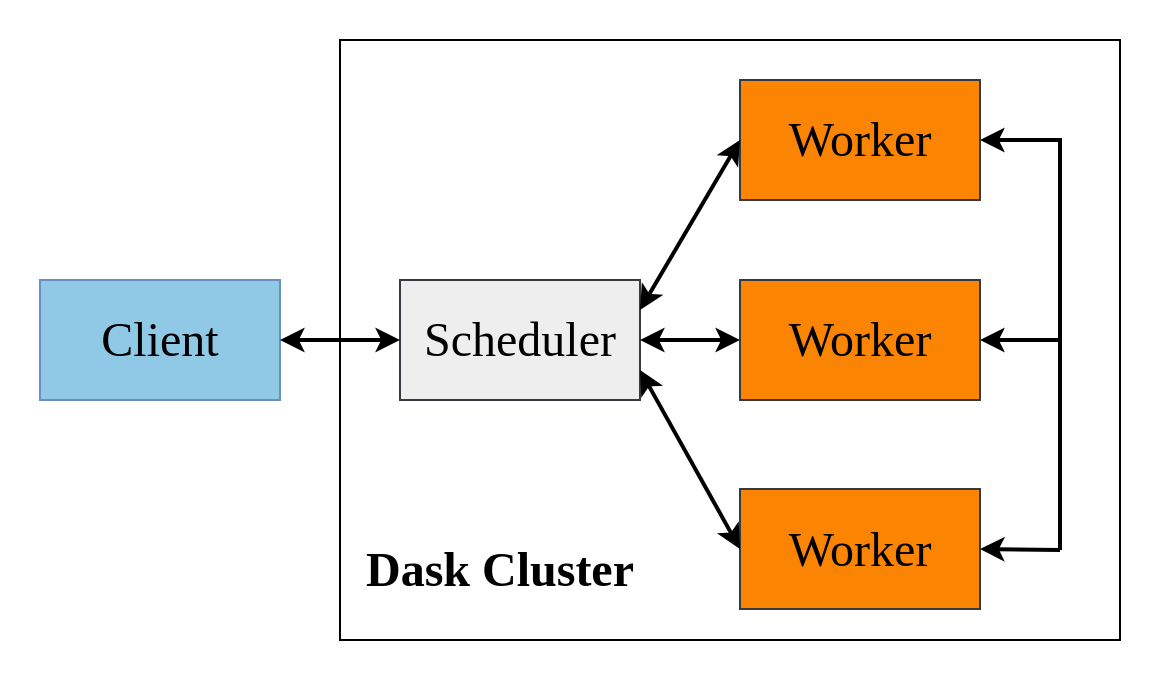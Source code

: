 <mxfile version="22.1.18" type="device">
  <diagram id="l3NhRBhDLIf5PnLwlUr5" name="第 1 页">
    <mxGraphModel dx="852" dy="548" grid="1" gridSize="10" guides="1" tooltips="1" connect="1" arrows="1" fold="1" page="1" pageScale="1" pageWidth="827" pageHeight="1169" math="0" shadow="0">
      <root>
        <mxCell id="0" />
        <mxCell id="1" parent="0" />
        <mxCell id="lYbXnk3HmZj_8VDVMcrz-1" value="" style="rounded=0;whiteSpace=wrap;html=1;strokeColor=none;fillColor=none;" parent="1" vertex="1">
          <mxGeometry x="110" y="280" width="580" height="340" as="geometry" />
        </mxCell>
        <mxCell id="oaZKFxYuU0ERnZb8SXf1-8" value="" style="rounded=0;whiteSpace=wrap;html=1;fontFamily=Times New Roman;fontSize=24;fillColor=none;" parent="1" vertex="1">
          <mxGeometry x="280" y="300" width="390" height="300" as="geometry" />
        </mxCell>
        <mxCell id="oaZKFxYuU0ERnZb8SXf1-1" value="&lt;font style=&quot;font-size: 24px;&quot;&gt;Client&lt;/font&gt;" style="rounded=0;whiteSpace=wrap;html=1;fillColor=#90C9E6;strokeColor=#6c8ebf;fontFamily=Times New Roman;" parent="1" vertex="1">
          <mxGeometry x="130" y="420" width="120" height="60" as="geometry" />
        </mxCell>
        <mxCell id="oaZKFxYuU0ERnZb8SXf1-3" value="Scheduler" style="rounded=0;whiteSpace=wrap;html=1;fontSize=24;fillColor=#eeeeee;strokeColor=#36393d;fontFamily=Times New Roman;" parent="1" vertex="1">
          <mxGeometry x="310" y="420" width="120" height="60" as="geometry" />
        </mxCell>
        <mxCell id="oaZKFxYuU0ERnZb8SXf1-4" value="Worker" style="rounded=0;whiteSpace=wrap;html=1;fontSize=24;fillColor=#FB8402;strokeColor=#36393d;fontFamily=Times New Roman;" parent="1" vertex="1">
          <mxGeometry x="480" y="320" width="120" height="60" as="geometry" />
        </mxCell>
        <mxCell id="oaZKFxYuU0ERnZb8SXf1-6" value="Worker" style="rounded=0;whiteSpace=wrap;html=1;fontSize=24;fillColor=#FB8402;strokeColor=#36393d;fontFamily=Times New Roman;" parent="1" vertex="1">
          <mxGeometry x="480" y="420" width="120" height="60" as="geometry" />
        </mxCell>
        <mxCell id="oaZKFxYuU0ERnZb8SXf1-7" value="Worker" style="rounded=0;whiteSpace=wrap;html=1;fontSize=24;fillColor=#FB8402;strokeColor=#36393d;fontFamily=Times New Roman;" parent="1" vertex="1">
          <mxGeometry x="480" y="524.5" width="120" height="60" as="geometry" />
        </mxCell>
        <mxCell id="oaZKFxYuU0ERnZb8SXf1-9" value="&lt;b&gt;Dask Cluster&lt;/b&gt;" style="text;html=1;strokeColor=none;fillColor=none;align=center;verticalAlign=middle;whiteSpace=wrap;rounded=0;fontFamily=Times New Roman;fontSize=24;" parent="1" vertex="1">
          <mxGeometry x="290" y="540" width="140" height="50" as="geometry" />
        </mxCell>
        <mxCell id="oaZKFxYuU0ERnZb8SXf1-10" value="" style="endArrow=classic;startArrow=classic;html=1;rounded=0;fontFamily=Times New Roman;fontSize=24;exitX=1;exitY=0.25;exitDx=0;exitDy=0;entryX=0;entryY=0.5;entryDx=0;entryDy=0;strokeWidth=2;" parent="1" source="oaZKFxYuU0ERnZb8SXf1-3" target="oaZKFxYuU0ERnZb8SXf1-4" edge="1">
          <mxGeometry width="50" height="50" relative="1" as="geometry">
            <mxPoint x="800" y="120" as="sourcePoint" />
            <mxPoint x="850" y="70" as="targetPoint" />
          </mxGeometry>
        </mxCell>
        <mxCell id="oaZKFxYuU0ERnZb8SXf1-11" value="" style="endArrow=classic;startArrow=classic;html=1;rounded=0;fontFamily=Times New Roman;fontSize=24;exitX=1;exitY=0.5;exitDx=0;exitDy=0;entryX=0;entryY=0.5;entryDx=0;entryDy=0;strokeWidth=2;" parent="1" source="oaZKFxYuU0ERnZb8SXf1-3" target="oaZKFxYuU0ERnZb8SXf1-6" edge="1">
          <mxGeometry width="50" height="50" relative="1" as="geometry">
            <mxPoint x="440" y="445" as="sourcePoint" />
            <mxPoint x="490" y="360" as="targetPoint" />
          </mxGeometry>
        </mxCell>
        <mxCell id="oaZKFxYuU0ERnZb8SXf1-12" value="" style="endArrow=classic;startArrow=classic;html=1;rounded=0;fontFamily=Times New Roman;fontSize=24;exitX=1;exitY=0.75;exitDx=0;exitDy=0;entryX=0;entryY=0.5;entryDx=0;entryDy=0;strokeWidth=2;" parent="1" source="oaZKFxYuU0ERnZb8SXf1-3" target="oaZKFxYuU0ERnZb8SXf1-7" edge="1">
          <mxGeometry width="50" height="50" relative="1" as="geometry">
            <mxPoint x="420" y="160" as="sourcePoint" />
            <mxPoint x="470" y="110" as="targetPoint" />
          </mxGeometry>
        </mxCell>
        <mxCell id="oaZKFxYuU0ERnZb8SXf1-13" value="" style="endArrow=classic;startArrow=classic;html=1;rounded=0;fontFamily=Times New Roman;fontSize=24;entryX=0;entryY=0.5;entryDx=0;entryDy=0;exitX=1;exitY=0.5;exitDx=0;exitDy=0;strokeWidth=2;" parent="1" source="oaZKFxYuU0ERnZb8SXf1-1" target="oaZKFxYuU0ERnZb8SXf1-3" edge="1">
          <mxGeometry width="50" height="50" relative="1" as="geometry">
            <mxPoint x="-10" y="310" as="sourcePoint" />
            <mxPoint x="40" y="260" as="targetPoint" />
          </mxGeometry>
        </mxCell>
        <mxCell id="oaZKFxYuU0ERnZb8SXf1-17" value="" style="endArrow=none;html=1;rounded=0;strokeWidth=2;fontFamily=Times New Roman;fontSize=18;" parent="1" edge="1">
          <mxGeometry width="50" height="50" relative="1" as="geometry">
            <mxPoint x="640" y="555" as="sourcePoint" />
            <mxPoint x="640" y="349" as="targetPoint" />
          </mxGeometry>
        </mxCell>
        <mxCell id="oaZKFxYuU0ERnZb8SXf1-18" value="" style="endArrow=classic;html=1;rounded=0;strokeWidth=2;fontFamily=Times New Roman;fontSize=18;entryX=1;entryY=0.5;entryDx=0;entryDy=0;" parent="1" target="oaZKFxYuU0ERnZb8SXf1-4" edge="1">
          <mxGeometry width="50" height="50" relative="1" as="geometry">
            <mxPoint x="640" y="350" as="sourcePoint" />
            <mxPoint x="850" y="370" as="targetPoint" />
          </mxGeometry>
        </mxCell>
        <mxCell id="oaZKFxYuU0ERnZb8SXf1-19" value="" style="endArrow=classic;html=1;rounded=0;strokeWidth=2;fontFamily=Times New Roman;fontSize=18;entryX=1;entryY=0.5;entryDx=0;entryDy=0;" parent="1" target="oaZKFxYuU0ERnZb8SXf1-6" edge="1">
          <mxGeometry width="50" height="50" relative="1" as="geometry">
            <mxPoint x="640" y="450" as="sourcePoint" />
            <mxPoint x="860" y="430" as="targetPoint" />
          </mxGeometry>
        </mxCell>
        <mxCell id="oaZKFxYuU0ERnZb8SXf1-20" value="" style="endArrow=classic;html=1;rounded=0;strokeWidth=2;fontFamily=Times New Roman;fontSize=18;entryX=1;entryY=0.5;entryDx=0;entryDy=0;" parent="1" target="oaZKFxYuU0ERnZb8SXf1-7" edge="1">
          <mxGeometry width="50" height="50" relative="1" as="geometry">
            <mxPoint x="640" y="555" as="sourcePoint" />
            <mxPoint x="820" y="470" as="targetPoint" />
          </mxGeometry>
        </mxCell>
      </root>
    </mxGraphModel>
  </diagram>
</mxfile>
